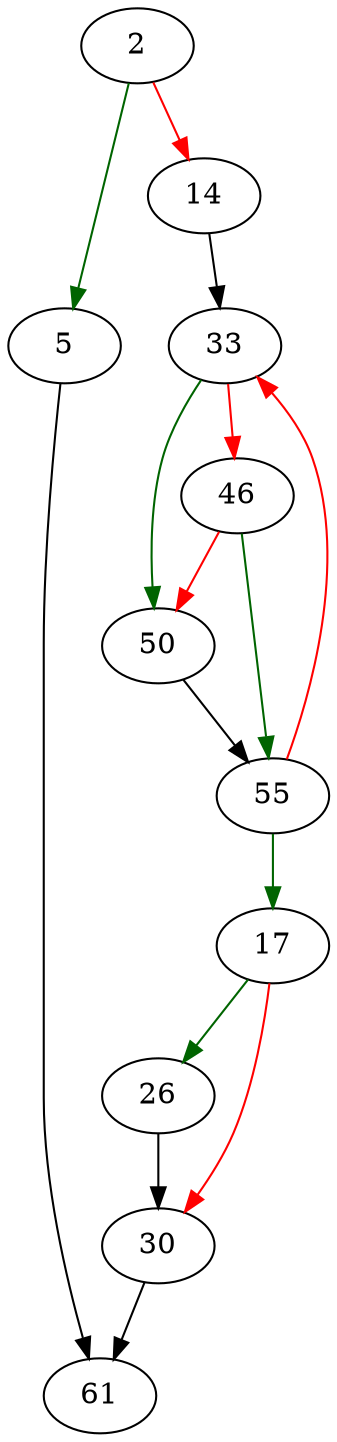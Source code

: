 strict digraph "print_uintmaxes" {
	// Node definitions.
	2 [entry=true];
	5;
	14;
	61;
	33;
	17;
	26;
	30;
	50;
	46;
	55;

	// Edge definitions.
	2 -> 5 [
		color=darkgreen
		cond=true
	];
	2 -> 14 [
		color=red
		cond=false
	];
	5 -> 61;
	14 -> 33;
	33 -> 50 [
		color=darkgreen
		cond=true
	];
	33 -> 46 [
		color=red
		cond=false
	];
	17 -> 26 [
		color=darkgreen
		cond=true
	];
	17 -> 30 [
		color=red
		cond=false
	];
	26 -> 30;
	30 -> 61;
	50 -> 55;
	46 -> 50 [
		color=red
		cond=false
	];
	46 -> 55 [
		color=darkgreen
		cond=true
	];
	55 -> 33 [
		color=red
		cond=false
	];
	55 -> 17 [
		color=darkgreen
		cond=true
	];
}